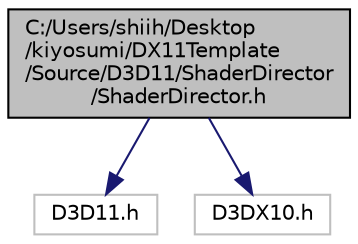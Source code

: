 digraph "C:/Users/shiih/Desktop/kiyosumi/DX11Template/Source/D3D11/ShaderDirector/ShaderDirector.h"
{
 // LATEX_PDF_SIZE
  edge [fontname="Helvetica",fontsize="10",labelfontname="Helvetica",labelfontsize="10"];
  node [fontname="Helvetica",fontsize="10",shape=record];
  Node1 [label="C:/Users/shiih/Desktop\l/kiyosumi/DX11Template\l/Source/D3D11/ShaderDirector\l/ShaderDirector.h",height=0.2,width=0.4,color="black", fillcolor="grey75", style="filled", fontcolor="black",tooltip="シェーダーの管理"];
  Node1 -> Node2 [color="midnightblue",fontsize="10",style="solid",fontname="Helvetica"];
  Node2 [label="D3D11.h",height=0.2,width=0.4,color="grey75", fillcolor="white", style="filled",tooltip=" "];
  Node1 -> Node3 [color="midnightblue",fontsize="10",style="solid",fontname="Helvetica"];
  Node3 [label="D3DX10.h",height=0.2,width=0.4,color="grey75", fillcolor="white", style="filled",tooltip=" "];
}
